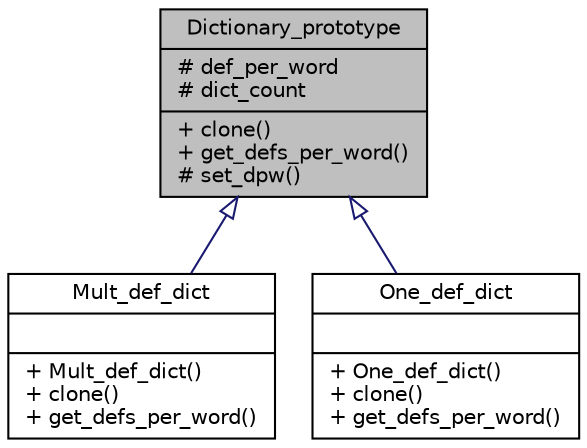 digraph "Dictionary_prototype"
{
 // LATEX_PDF_SIZE
  bgcolor="transparent";
  edge [fontname="Helvetica",fontsize="10",labelfontname="Helvetica",labelfontsize="10"];
  node [fontname="Helvetica",fontsize="10",shape=record];
  Node0 [label="{Dictionary_prototype\n|# def_per_word\l# dict_count\l|+ clone()\l+ get_defs_per_word()\l# set_dpw()\l}",height=0.2,width=0.4,color="black", fillcolor="grey75", style="filled", fontcolor="black",tooltip=" "];
  Node0 -> Node1 [dir="back",color="midnightblue",fontsize="10",style="solid",arrowtail="onormal",fontname="Helvetica"];
  Node1 [label="{Mult_def_dict\n||+ Mult_def_dict()\l+ clone()\l+ get_defs_per_word()\l}",height=0.2,width=0.4,color="black",URL="$class_mult__def__dict.html",tooltip=" "];
  Node0 -> Node2 [dir="back",color="midnightblue",fontsize="10",style="solid",arrowtail="onormal",fontname="Helvetica"];
  Node2 [label="{One_def_dict\n||+ One_def_dict()\l+ clone()\l+ get_defs_per_word()\l}",height=0.2,width=0.4,color="black",URL="$class_one__def__dict.html",tooltip=" "];
}
